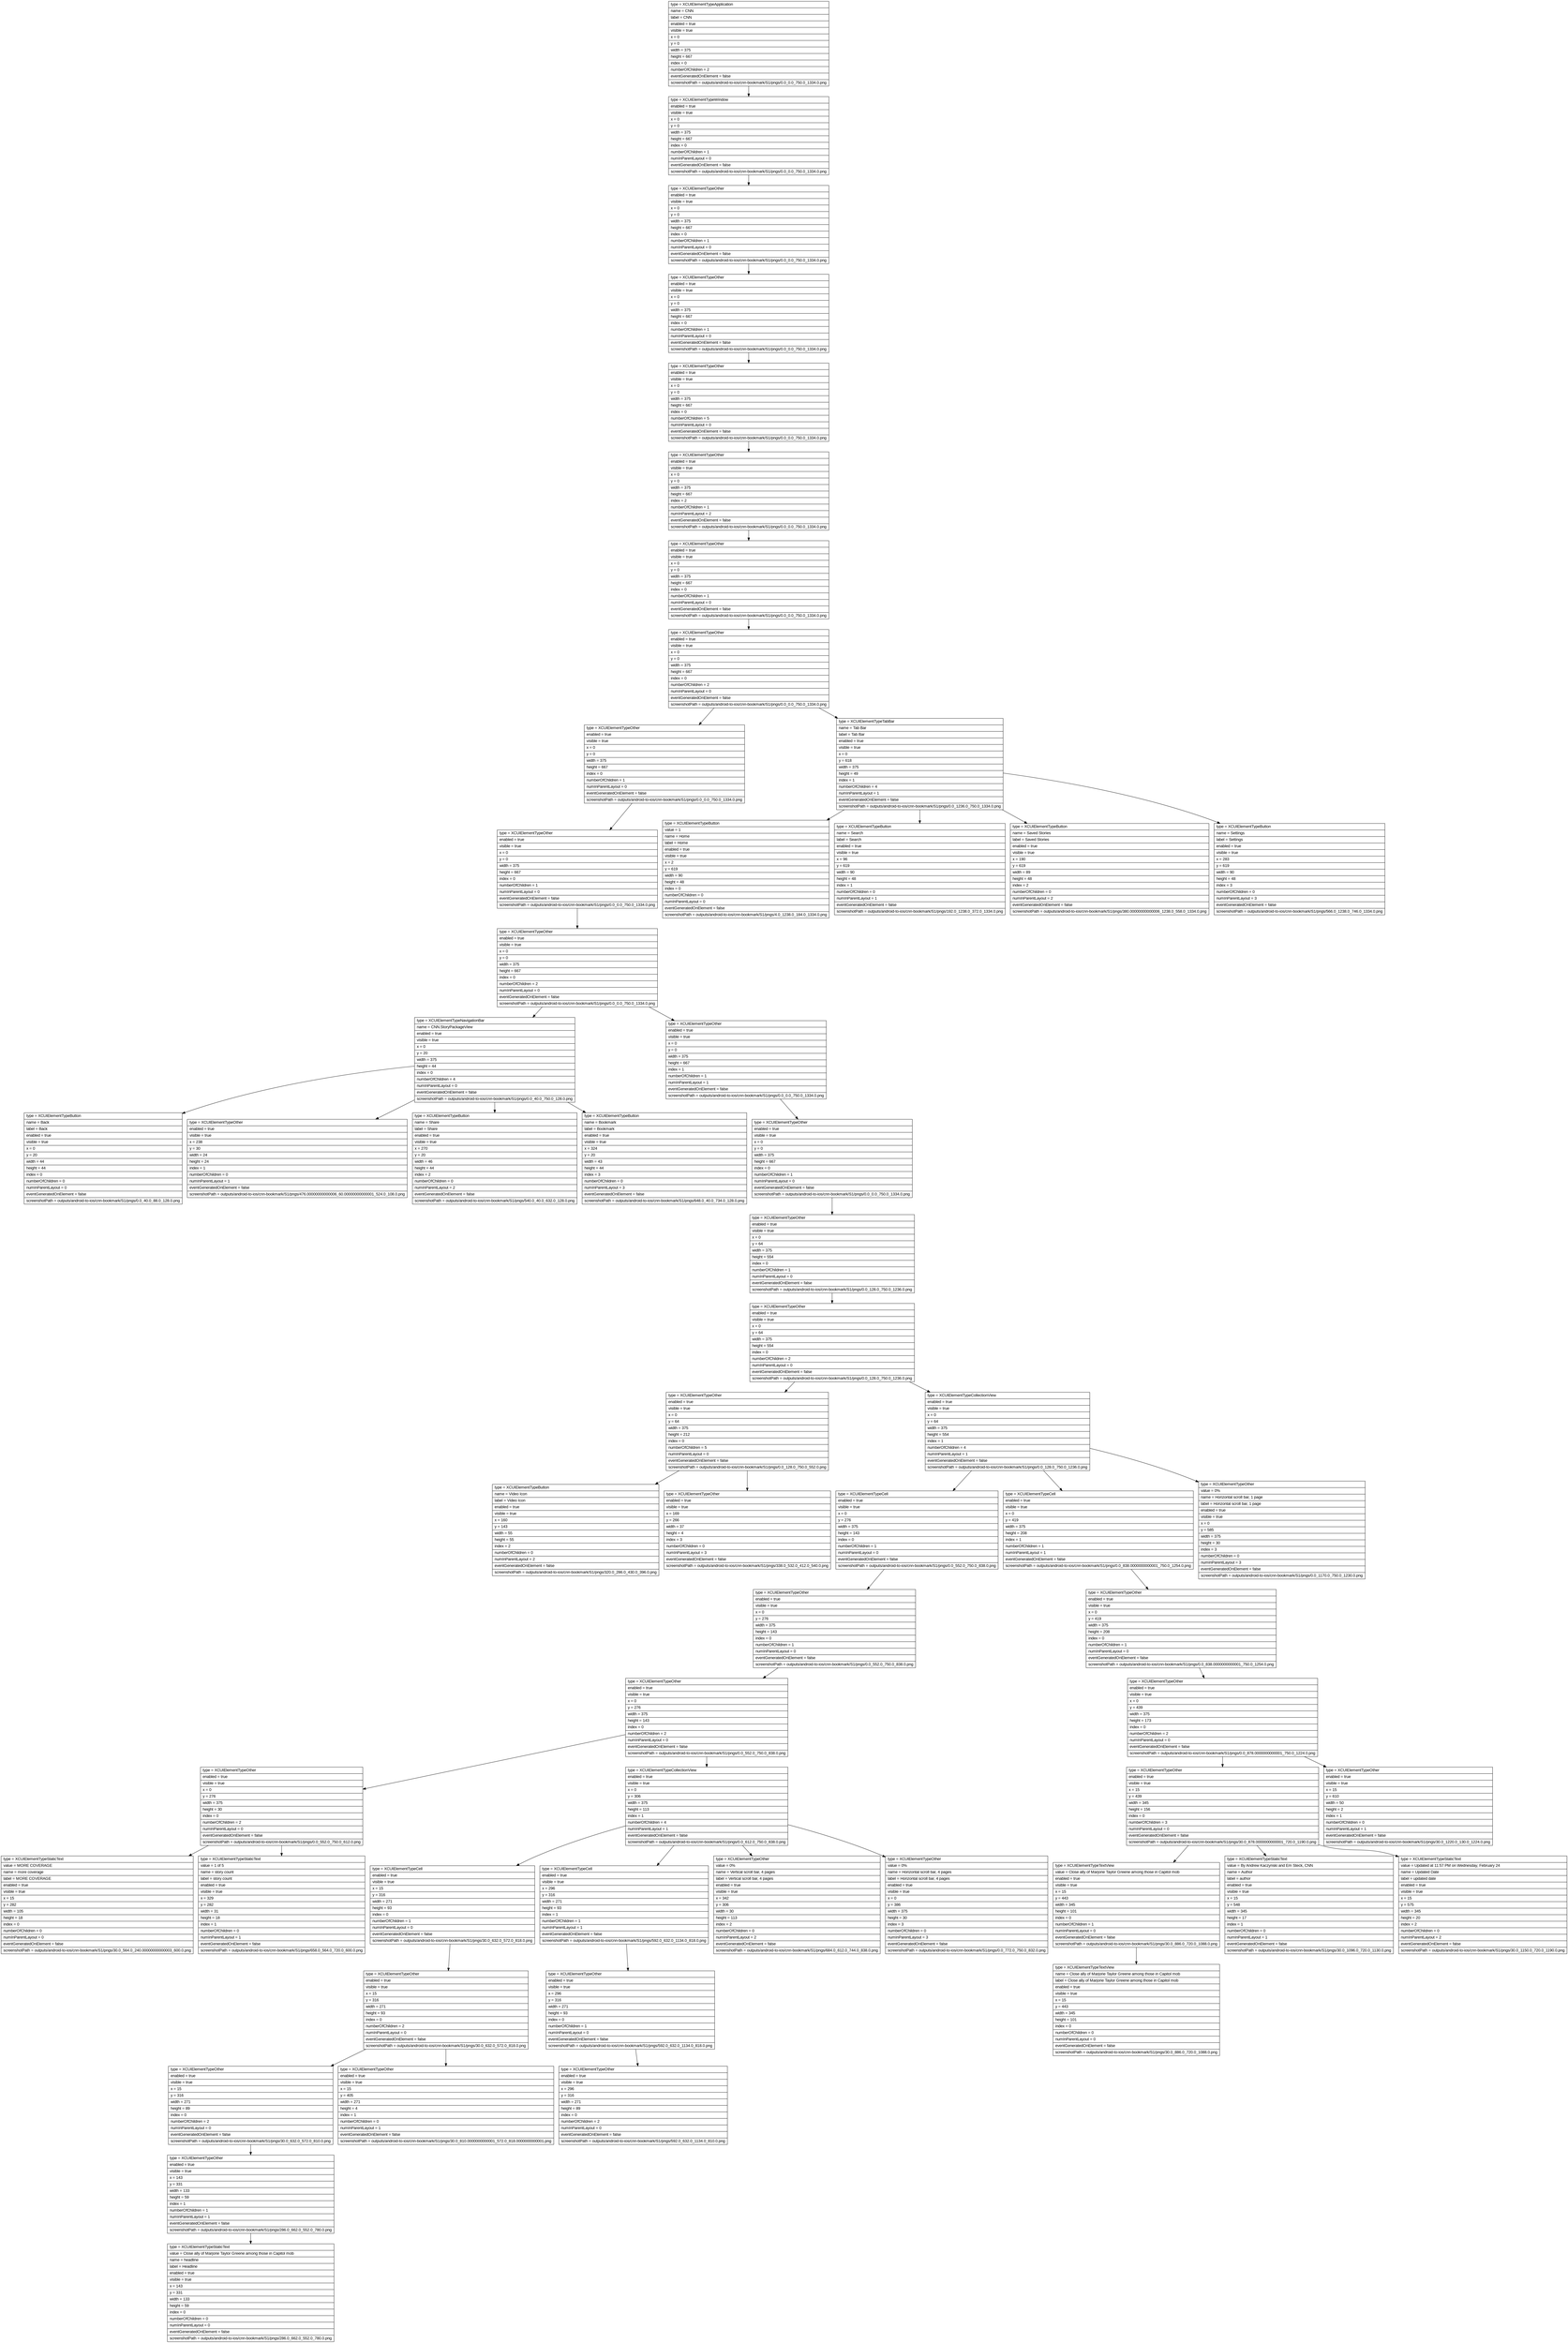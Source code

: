 digraph Layout {

	node [shape=record fontname=Arial];

	0	[label="{type = XCUIElementTypeApplication\l|name = CNN\l|label = CNN\l|enabled = true\l|visible = true\l|x = 0\l|y = 0\l|width = 375\l|height = 667\l|index = 0\l|numberOfChildren = 2\l|eventGeneratedOnElement = false \l|screenshotPath = outputs/android-to-ios/cnn-bookmark/S1/pngs/0.0_0.0_750.0_1334.0.png\l}"]
	1	[label="{type = XCUIElementTypeWindow\l|enabled = true\l|visible = true\l|x = 0\l|y = 0\l|width = 375\l|height = 667\l|index = 0\l|numberOfChildren = 1\l|numInParentLayout = 0\l|eventGeneratedOnElement = false \l|screenshotPath = outputs/android-to-ios/cnn-bookmark/S1/pngs/0.0_0.0_750.0_1334.0.png\l}"]
	2	[label="{type = XCUIElementTypeOther\l|enabled = true\l|visible = true\l|x = 0\l|y = 0\l|width = 375\l|height = 667\l|index = 0\l|numberOfChildren = 1\l|numInParentLayout = 0\l|eventGeneratedOnElement = false \l|screenshotPath = outputs/android-to-ios/cnn-bookmark/S1/pngs/0.0_0.0_750.0_1334.0.png\l}"]
	3	[label="{type = XCUIElementTypeOther\l|enabled = true\l|visible = true\l|x = 0\l|y = 0\l|width = 375\l|height = 667\l|index = 0\l|numberOfChildren = 1\l|numInParentLayout = 0\l|eventGeneratedOnElement = false \l|screenshotPath = outputs/android-to-ios/cnn-bookmark/S1/pngs/0.0_0.0_750.0_1334.0.png\l}"]
	4	[label="{type = XCUIElementTypeOther\l|enabled = true\l|visible = true\l|x = 0\l|y = 0\l|width = 375\l|height = 667\l|index = 0\l|numberOfChildren = 5\l|numInParentLayout = 0\l|eventGeneratedOnElement = false \l|screenshotPath = outputs/android-to-ios/cnn-bookmark/S1/pngs/0.0_0.0_750.0_1334.0.png\l}"]
	5	[label="{type = XCUIElementTypeOther\l|enabled = true\l|visible = true\l|x = 0\l|y = 0\l|width = 375\l|height = 667\l|index = 2\l|numberOfChildren = 1\l|numInParentLayout = 2\l|eventGeneratedOnElement = false \l|screenshotPath = outputs/android-to-ios/cnn-bookmark/S1/pngs/0.0_0.0_750.0_1334.0.png\l}"]
	6	[label="{type = XCUIElementTypeOther\l|enabled = true\l|visible = true\l|x = 0\l|y = 0\l|width = 375\l|height = 667\l|index = 0\l|numberOfChildren = 1\l|numInParentLayout = 0\l|eventGeneratedOnElement = false \l|screenshotPath = outputs/android-to-ios/cnn-bookmark/S1/pngs/0.0_0.0_750.0_1334.0.png\l}"]
	7	[label="{type = XCUIElementTypeOther\l|enabled = true\l|visible = true\l|x = 0\l|y = 0\l|width = 375\l|height = 667\l|index = 0\l|numberOfChildren = 2\l|numInParentLayout = 0\l|eventGeneratedOnElement = false \l|screenshotPath = outputs/android-to-ios/cnn-bookmark/S1/pngs/0.0_0.0_750.0_1334.0.png\l}"]
	8	[label="{type = XCUIElementTypeOther\l|enabled = true\l|visible = true\l|x = 0\l|y = 0\l|width = 375\l|height = 667\l|index = 0\l|numberOfChildren = 1\l|numInParentLayout = 0\l|eventGeneratedOnElement = false \l|screenshotPath = outputs/android-to-ios/cnn-bookmark/S1/pngs/0.0_0.0_750.0_1334.0.png\l}"]
	9	[label="{type = XCUIElementTypeTabBar\l|name = Tab Bar\l|label = Tab Bar\l|enabled = true\l|visible = true\l|x = 0\l|y = 618\l|width = 375\l|height = 49\l|index = 1\l|numberOfChildren = 4\l|numInParentLayout = 1\l|eventGeneratedOnElement = false \l|screenshotPath = outputs/android-to-ios/cnn-bookmark/S1/pngs/0.0_1236.0_750.0_1334.0.png\l}"]
	10	[label="{type = XCUIElementTypeOther\l|enabled = true\l|visible = true\l|x = 0\l|y = 0\l|width = 375\l|height = 667\l|index = 0\l|numberOfChildren = 1\l|numInParentLayout = 0\l|eventGeneratedOnElement = false \l|screenshotPath = outputs/android-to-ios/cnn-bookmark/S1/pngs/0.0_0.0_750.0_1334.0.png\l}"]
	11	[label="{type = XCUIElementTypeButton\l|value = 1\l|name = Home\l|label = Home\l|enabled = true\l|visible = true\l|x = 2\l|y = 619\l|width = 90\l|height = 48\l|index = 0\l|numberOfChildren = 0\l|numInParentLayout = 0\l|eventGeneratedOnElement = false \l|screenshotPath = outputs/android-to-ios/cnn-bookmark/S1/pngs/4.0_1238.0_184.0_1334.0.png\l}"]
	12	[label="{type = XCUIElementTypeButton\l|name = Search\l|label = Search\l|enabled = true\l|visible = true\l|x = 96\l|y = 619\l|width = 90\l|height = 48\l|index = 1\l|numberOfChildren = 0\l|numInParentLayout = 1\l|eventGeneratedOnElement = false \l|screenshotPath = outputs/android-to-ios/cnn-bookmark/S1/pngs/192.0_1238.0_372.0_1334.0.png\l}"]
	13	[label="{type = XCUIElementTypeButton\l|name = Saved Stories\l|label = Saved Stories\l|enabled = true\l|visible = true\l|x = 190\l|y = 619\l|width = 89\l|height = 48\l|index = 2\l|numberOfChildren = 0\l|numInParentLayout = 2\l|eventGeneratedOnElement = false \l|screenshotPath = outputs/android-to-ios/cnn-bookmark/S1/pngs/380.00000000000006_1238.0_558.0_1334.0.png\l}"]
	14	[label="{type = XCUIElementTypeButton\l|name = Settings\l|label = Settings\l|enabled = true\l|visible = true\l|x = 283\l|y = 619\l|width = 90\l|height = 48\l|index = 3\l|numberOfChildren = 0\l|numInParentLayout = 3\l|eventGeneratedOnElement = false \l|screenshotPath = outputs/android-to-ios/cnn-bookmark/S1/pngs/566.0_1238.0_746.0_1334.0.png\l}"]
	15	[label="{type = XCUIElementTypeOther\l|enabled = true\l|visible = true\l|x = 0\l|y = 0\l|width = 375\l|height = 667\l|index = 0\l|numberOfChildren = 2\l|numInParentLayout = 0\l|eventGeneratedOnElement = false \l|screenshotPath = outputs/android-to-ios/cnn-bookmark/S1/pngs/0.0_0.0_750.0_1334.0.png\l}"]
	16	[label="{type = XCUIElementTypeNavigationBar\l|name = CNN.StoryPackageView\l|enabled = true\l|visible = true\l|x = 0\l|y = 20\l|width = 375\l|height = 44\l|index = 0\l|numberOfChildren = 4\l|numInParentLayout = 0\l|eventGeneratedOnElement = false \l|screenshotPath = outputs/android-to-ios/cnn-bookmark/S1/pngs/0.0_40.0_750.0_128.0.png\l}"]
	17	[label="{type = XCUIElementTypeOther\l|enabled = true\l|visible = true\l|x = 0\l|y = 0\l|width = 375\l|height = 667\l|index = 1\l|numberOfChildren = 1\l|numInParentLayout = 1\l|eventGeneratedOnElement = false \l|screenshotPath = outputs/android-to-ios/cnn-bookmark/S1/pngs/0.0_0.0_750.0_1334.0.png\l}"]
	18	[label="{type = XCUIElementTypeButton\l|name = Back\l|label = Back\l|enabled = true\l|visible = true\l|x = 0\l|y = 20\l|width = 44\l|height = 44\l|index = 0\l|numberOfChildren = 0\l|numInParentLayout = 0\l|eventGeneratedOnElement = false \l|screenshotPath = outputs/android-to-ios/cnn-bookmark/S1/pngs/0.0_40.0_88.0_128.0.png\l}"]
	19	[label="{type = XCUIElementTypeOther\l|enabled = true\l|visible = true\l|x = 238\l|y = 30\l|width = 24\l|height = 24\l|index = 1\l|numberOfChildren = 0\l|numInParentLayout = 1\l|eventGeneratedOnElement = false \l|screenshotPath = outputs/android-to-ios/cnn-bookmark/S1/pngs/476.00000000000006_60.00000000000001_524.0_108.0.png\l}"]
	20	[label="{type = XCUIElementTypeButton\l|name = Share\l|label = Share\l|enabled = true\l|visible = true\l|x = 270\l|y = 20\l|width = 46\l|height = 44\l|index = 2\l|numberOfChildren = 0\l|numInParentLayout = 2\l|eventGeneratedOnElement = false \l|screenshotPath = outputs/android-to-ios/cnn-bookmark/S1/pngs/540.0_40.0_632.0_128.0.png\l}"]
	21	[label="{type = XCUIElementTypeButton\l|name = Bookmark\l|label = Bookmark\l|enabled = true\l|visible = true\l|x = 324\l|y = 20\l|width = 43\l|height = 44\l|index = 3\l|numberOfChildren = 0\l|numInParentLayout = 3\l|eventGeneratedOnElement = false \l|screenshotPath = outputs/android-to-ios/cnn-bookmark/S1/pngs/648.0_40.0_734.0_128.0.png\l}"]
	22	[label="{type = XCUIElementTypeOther\l|enabled = true\l|visible = true\l|x = 0\l|y = 0\l|width = 375\l|height = 667\l|index = 0\l|numberOfChildren = 1\l|numInParentLayout = 0\l|eventGeneratedOnElement = false \l|screenshotPath = outputs/android-to-ios/cnn-bookmark/S1/pngs/0.0_0.0_750.0_1334.0.png\l}"]
	23	[label="{type = XCUIElementTypeOther\l|enabled = true\l|visible = true\l|x = 0\l|y = 64\l|width = 375\l|height = 554\l|index = 0\l|numberOfChildren = 1\l|numInParentLayout = 0\l|eventGeneratedOnElement = false \l|screenshotPath = outputs/android-to-ios/cnn-bookmark/S1/pngs/0.0_128.0_750.0_1236.0.png\l}"]
	24	[label="{type = XCUIElementTypeOther\l|enabled = true\l|visible = true\l|x = 0\l|y = 64\l|width = 375\l|height = 554\l|index = 0\l|numberOfChildren = 2\l|numInParentLayout = 0\l|eventGeneratedOnElement = false \l|screenshotPath = outputs/android-to-ios/cnn-bookmark/S1/pngs/0.0_128.0_750.0_1236.0.png\l}"]
	25	[label="{type = XCUIElementTypeOther\l|enabled = true\l|visible = true\l|x = 0\l|y = 64\l|width = 375\l|height = 212\l|index = 0\l|numberOfChildren = 5\l|numInParentLayout = 0\l|eventGeneratedOnElement = false \l|screenshotPath = outputs/android-to-ios/cnn-bookmark/S1/pngs/0.0_128.0_750.0_552.0.png\l}"]
	26	[label="{type = XCUIElementTypeCollectionView\l|enabled = true\l|visible = true\l|x = 0\l|y = 64\l|width = 375\l|height = 554\l|index = 1\l|numberOfChildren = 4\l|numInParentLayout = 1\l|eventGeneratedOnElement = false \l|screenshotPath = outputs/android-to-ios/cnn-bookmark/S1/pngs/0.0_128.0_750.0_1236.0.png\l}"]
	27	[label="{type = XCUIElementTypeButton\l|name = Video Icon\l|label = Video Icon\l|enabled = true\l|visible = true\l|x = 160\l|y = 143\l|width = 55\l|height = 55\l|index = 2\l|numberOfChildren = 0\l|numInParentLayout = 2\l|eventGeneratedOnElement = false \l|screenshotPath = outputs/android-to-ios/cnn-bookmark/S1/pngs/320.0_286.0_430.0_396.0.png\l}"]
	28	[label="{type = XCUIElementTypeOther\l|enabled = true\l|visible = true\l|x = 169\l|y = 266\l|width = 37\l|height = 4\l|index = 3\l|numberOfChildren = 0\l|numInParentLayout = 3\l|eventGeneratedOnElement = false \l|screenshotPath = outputs/android-to-ios/cnn-bookmark/S1/pngs/338.0_532.0_412.0_540.0.png\l}"]
	29	[label="{type = XCUIElementTypeCell\l|enabled = true\l|visible = true\l|x = 0\l|y = 276\l|width = 375\l|height = 143\l|index = 0\l|numberOfChildren = 1\l|numInParentLayout = 0\l|eventGeneratedOnElement = false \l|screenshotPath = outputs/android-to-ios/cnn-bookmark/S1/pngs/0.0_552.0_750.0_838.0.png\l}"]
	30	[label="{type = XCUIElementTypeCell\l|enabled = true\l|visible = true\l|x = 0\l|y = 419\l|width = 375\l|height = 208\l|index = 1\l|numberOfChildren = 1\l|numInParentLayout = 1\l|eventGeneratedOnElement = false \l|screenshotPath = outputs/android-to-ios/cnn-bookmark/S1/pngs/0.0_838.0000000000001_750.0_1254.0.png\l}"]
	31	[label="{type = XCUIElementTypeOther\l|value = 0%\l|name = Horizontal scroll bar, 1 page\l|label = Horizontal scroll bar, 1 page\l|enabled = true\l|visible = true\l|x = 0\l|y = 585\l|width = 375\l|height = 30\l|index = 3\l|numberOfChildren = 0\l|numInParentLayout = 3\l|eventGeneratedOnElement = false \l|screenshotPath = outputs/android-to-ios/cnn-bookmark/S1/pngs/0.0_1170.0_750.0_1230.0.png\l}"]
	32	[label="{type = XCUIElementTypeOther\l|enabled = true\l|visible = true\l|x = 0\l|y = 276\l|width = 375\l|height = 143\l|index = 0\l|numberOfChildren = 1\l|numInParentLayout = 0\l|eventGeneratedOnElement = false \l|screenshotPath = outputs/android-to-ios/cnn-bookmark/S1/pngs/0.0_552.0_750.0_838.0.png\l}"]
	33	[label="{type = XCUIElementTypeOther\l|enabled = true\l|visible = true\l|x = 0\l|y = 419\l|width = 375\l|height = 208\l|index = 0\l|numberOfChildren = 1\l|numInParentLayout = 0\l|eventGeneratedOnElement = false \l|screenshotPath = outputs/android-to-ios/cnn-bookmark/S1/pngs/0.0_838.0000000000001_750.0_1254.0.png\l}"]
	34	[label="{type = XCUIElementTypeOther\l|enabled = true\l|visible = true\l|x = 0\l|y = 276\l|width = 375\l|height = 143\l|index = 0\l|numberOfChildren = 2\l|numInParentLayout = 0\l|eventGeneratedOnElement = false \l|screenshotPath = outputs/android-to-ios/cnn-bookmark/S1/pngs/0.0_552.0_750.0_838.0.png\l}"]
	35	[label="{type = XCUIElementTypeOther\l|enabled = true\l|visible = true\l|x = 0\l|y = 439\l|width = 375\l|height = 173\l|index = 0\l|numberOfChildren = 2\l|numInParentLayout = 0\l|eventGeneratedOnElement = false \l|screenshotPath = outputs/android-to-ios/cnn-bookmark/S1/pngs/0.0_878.0000000000001_750.0_1224.0.png\l}"]
	36	[label="{type = XCUIElementTypeOther\l|enabled = true\l|visible = true\l|x = 0\l|y = 276\l|width = 375\l|height = 30\l|index = 0\l|numberOfChildren = 2\l|numInParentLayout = 0\l|eventGeneratedOnElement = false \l|screenshotPath = outputs/android-to-ios/cnn-bookmark/S1/pngs/0.0_552.0_750.0_612.0.png\l}"]
	37	[label="{type = XCUIElementTypeCollectionView\l|enabled = true\l|visible = true\l|x = 0\l|y = 306\l|width = 375\l|height = 113\l|index = 1\l|numberOfChildren = 4\l|numInParentLayout = 1\l|eventGeneratedOnElement = false \l|screenshotPath = outputs/android-to-ios/cnn-bookmark/S1/pngs/0.0_612.0_750.0_838.0.png\l}"]
	38	[label="{type = XCUIElementTypeOther\l|enabled = true\l|visible = true\l|x = 15\l|y = 439\l|width = 345\l|height = 156\l|index = 0\l|numberOfChildren = 3\l|numInParentLayout = 0\l|eventGeneratedOnElement = false \l|screenshotPath = outputs/android-to-ios/cnn-bookmark/S1/pngs/30.0_878.0000000000001_720.0_1190.0.png\l}"]
	39	[label="{type = XCUIElementTypeOther\l|enabled = true\l|visible = true\l|x = 15\l|y = 610\l|width = 50\l|height = 2\l|index = 1\l|numberOfChildren = 0\l|numInParentLayout = 1\l|eventGeneratedOnElement = false \l|screenshotPath = outputs/android-to-ios/cnn-bookmark/S1/pngs/30.0_1220.0_130.0_1224.0.png\l}"]
	40	[label="{type = XCUIElementTypeStaticText\l|value = MORE COVERAGE\l|name = more coverage\l|label = MORE COVERAGE\l|enabled = true\l|visible = true\l|x = 15\l|y = 282\l|width = 105\l|height = 18\l|index = 0\l|numberOfChildren = 0\l|numInParentLayout = 0\l|eventGeneratedOnElement = false \l|screenshotPath = outputs/android-to-ios/cnn-bookmark/S1/pngs/30.0_564.0_240.00000000000003_600.0.png\l}"]
	41	[label="{type = XCUIElementTypeStaticText\l|value = 1 of 5\l|name = story count\l|label = story count\l|enabled = true\l|visible = true\l|x = 329\l|y = 282\l|width = 31\l|height = 18\l|index = 1\l|numberOfChildren = 0\l|numInParentLayout = 1\l|eventGeneratedOnElement = false \l|screenshotPath = outputs/android-to-ios/cnn-bookmark/S1/pngs/658.0_564.0_720.0_600.0.png\l}"]
	42	[label="{type = XCUIElementTypeCell\l|enabled = true\l|visible = true\l|x = 15\l|y = 316\l|width = 271\l|height = 93\l|index = 0\l|numberOfChildren = 1\l|numInParentLayout = 0\l|eventGeneratedOnElement = false \l|screenshotPath = outputs/android-to-ios/cnn-bookmark/S1/pngs/30.0_632.0_572.0_818.0.png\l}"]
	43	[label="{type = XCUIElementTypeCell\l|enabled = true\l|visible = true\l|x = 296\l|y = 316\l|width = 271\l|height = 93\l|index = 1\l|numberOfChildren = 1\l|numInParentLayout = 1\l|eventGeneratedOnElement = false \l|screenshotPath = outputs/android-to-ios/cnn-bookmark/S1/pngs/592.0_632.0_1134.0_818.0.png\l}"]
	44	[label="{type = XCUIElementTypeOther\l|value = 0%\l|name = Vertical scroll bar, 4 pages\l|label = Vertical scroll bar, 4 pages\l|enabled = true\l|visible = true\l|x = 342\l|y = 306\l|width = 30\l|height = 113\l|index = 2\l|numberOfChildren = 0\l|numInParentLayout = 2\l|eventGeneratedOnElement = false \l|screenshotPath = outputs/android-to-ios/cnn-bookmark/S1/pngs/684.0_612.0_744.0_838.0.png\l}"]
	45	[label="{type = XCUIElementTypeOther\l|value = 0%\l|name = Horizontal scroll bar, 4 pages\l|label = Horizontal scroll bar, 4 pages\l|enabled = true\l|visible = true\l|x = 0\l|y = 386\l|width = 375\l|height = 30\l|index = 3\l|numberOfChildren = 0\l|numInParentLayout = 3\l|eventGeneratedOnElement = false \l|screenshotPath = outputs/android-to-ios/cnn-bookmark/S1/pngs/0.0_772.0_750.0_832.0.png\l}"]
	46	[label="{type = XCUIElementTypeTextView\l|value = Close ally of Marjorie Taylor Greene among those in Capitol mob\l|enabled = true\l|visible = true\l|x = 15\l|y = 443\l|width = 345\l|height = 101\l|index = 0\l|numberOfChildren = 1\l|numInParentLayout = 0\l|eventGeneratedOnElement = false \l|screenshotPath = outputs/android-to-ios/cnn-bookmark/S1/pngs/30.0_886.0_720.0_1088.0.png\l}"]
	47	[label="{type = XCUIElementTypeStaticText\l|value = By Andrew Kaczynski and Em Steck, CNN\l|name = Author\l|label = author\l|enabled = true\l|visible = true\l|x = 15\l|y = 548\l|width = 345\l|height = 17\l|index = 1\l|numberOfChildren = 0\l|numInParentLayout = 1\l|eventGeneratedOnElement = false \l|screenshotPath = outputs/android-to-ios/cnn-bookmark/S1/pngs/30.0_1096.0_720.0_1130.0.png\l}"]
	48	[label="{type = XCUIElementTypeStaticText\l|value = Updated at 11:57 PM on Wednesday, February 24\l|name = Updated Date\l|label = updated date\l|enabled = true\l|visible = true\l|x = 15\l|y = 575\l|width = 345\l|height = 20\l|index = 2\l|numberOfChildren = 0\l|numInParentLayout = 2\l|eventGeneratedOnElement = false \l|screenshotPath = outputs/android-to-ios/cnn-bookmark/S1/pngs/30.0_1150.0_720.0_1190.0.png\l}"]
	49	[label="{type = XCUIElementTypeOther\l|enabled = true\l|visible = true\l|x = 15\l|y = 316\l|width = 271\l|height = 93\l|index = 0\l|numberOfChildren = 2\l|numInParentLayout = 0\l|eventGeneratedOnElement = false \l|screenshotPath = outputs/android-to-ios/cnn-bookmark/S1/pngs/30.0_632.0_572.0_818.0.png\l}"]
	50	[label="{type = XCUIElementTypeOther\l|enabled = true\l|visible = true\l|x = 296\l|y = 316\l|width = 271\l|height = 93\l|index = 0\l|numberOfChildren = 1\l|numInParentLayout = 0\l|eventGeneratedOnElement = false \l|screenshotPath = outputs/android-to-ios/cnn-bookmark/S1/pngs/592.0_632.0_1134.0_818.0.png\l}"]
	51	[label="{type = XCUIElementTypeTextView\l|name = Close ally of Marjorie Taylor Greene among those in Capitol mob\l|label = Close ally of Marjorie Taylor Greene among those in Capitol mob\l|enabled = true\l|visible = true\l|x = 15\l|y = 443\l|width = 345\l|height = 101\l|index = 0\l|numberOfChildren = 0\l|numInParentLayout = 0\l|eventGeneratedOnElement = false \l|screenshotPath = outputs/android-to-ios/cnn-bookmark/S1/pngs/30.0_886.0_720.0_1088.0.png\l}"]
	52	[label="{type = XCUIElementTypeOther\l|enabled = true\l|visible = true\l|x = 15\l|y = 316\l|width = 271\l|height = 89\l|index = 0\l|numberOfChildren = 2\l|numInParentLayout = 0\l|eventGeneratedOnElement = false \l|screenshotPath = outputs/android-to-ios/cnn-bookmark/S1/pngs/30.0_632.0_572.0_810.0.png\l}"]
	53	[label="{type = XCUIElementTypeOther\l|enabled = true\l|visible = true\l|x = 15\l|y = 405\l|width = 271\l|height = 4\l|index = 1\l|numberOfChildren = 0\l|numInParentLayout = 1\l|eventGeneratedOnElement = false \l|screenshotPath = outputs/android-to-ios/cnn-bookmark/S1/pngs/30.0_810.0000000000001_572.0_818.0000000000001.png\l}"]
	54	[label="{type = XCUIElementTypeOther\l|enabled = true\l|visible = true\l|x = 296\l|y = 316\l|width = 271\l|height = 89\l|index = 0\l|numberOfChildren = 2\l|numInParentLayout = 0\l|eventGeneratedOnElement = false \l|screenshotPath = outputs/android-to-ios/cnn-bookmark/S1/pngs/592.0_632.0_1134.0_810.0.png\l}"]
	55	[label="{type = XCUIElementTypeOther\l|enabled = true\l|visible = true\l|x = 143\l|y = 331\l|width = 133\l|height = 59\l|index = 1\l|numberOfChildren = 1\l|numInParentLayout = 1\l|eventGeneratedOnElement = false \l|screenshotPath = outputs/android-to-ios/cnn-bookmark/S1/pngs/286.0_662.0_552.0_780.0.png\l}"]
	56	[label="{type = XCUIElementTypeStaticText\l|value = Close ally of Marjorie Taylor Greene among those in Capitol mob\l|name = headline\l|label = Headline\l|enabled = true\l|visible = true\l|x = 143\l|y = 331\l|width = 133\l|height = 59\l|index = 0\l|numberOfChildren = 0\l|numInParentLayout = 0\l|eventGeneratedOnElement = false \l|screenshotPath = outputs/android-to-ios/cnn-bookmark/S1/pngs/286.0_662.0_552.0_780.0.png\l}"]


	0 -> 1
	1 -> 2
	2 -> 3
	3 -> 4
	4 -> 5
	5 -> 6
	6 -> 7
	7 -> 8
	7 -> 9
	8 -> 10
	9 -> 11
	9 -> 12
	9 -> 13
	9 -> 14
	10 -> 15
	15 -> 16
	15 -> 17
	16 -> 18
	16 -> 19
	16 -> 20
	16 -> 21
	17 -> 22
	22 -> 23
	23 -> 24
	24 -> 25
	24 -> 26
	25 -> 27
	25 -> 28
	26 -> 29
	26 -> 30
	26 -> 31
	29 -> 32
	30 -> 33
	32 -> 34
	33 -> 35
	34 -> 36
	34 -> 37
	35 -> 38
	35 -> 39
	36 -> 40
	36 -> 41
	37 -> 42
	37 -> 43
	37 -> 44
	37 -> 45
	38 -> 46
	38 -> 47
	38 -> 48
	42 -> 49
	43 -> 50
	46 -> 51
	49 -> 52
	49 -> 53
	50 -> 54
	52 -> 55
	55 -> 56


}